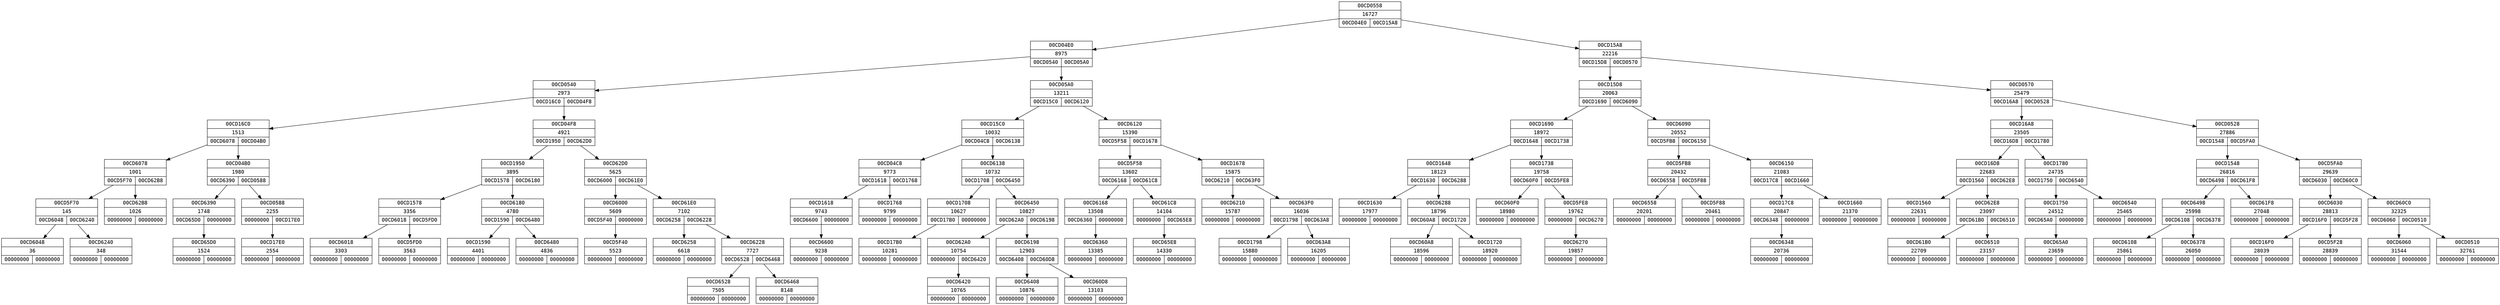 digraph G
{
  node
  [
    fontname=Monospace
    shape=record
    style=filled
    fillcolor=white
  ];
  "00CD6048" [label="{00CD6048|36|{00000000|00000000}}"];
  "00CD5F70" [label="{00CD5F70|145|{00CD6048|00CD6240}}"];
  "00CD5F70" -> "00CD6048";
  "00CD5F70" -> "00CD6240";
  "00CD6240" [label="{00CD6240|348|{00000000|00000000}}"];
  "00CD6078" [label="{00CD6078|1001|{00CD5F70|00CD62B8}}"];
  "00CD6078" -> "00CD5F70";
  "00CD6078" -> "00CD62B8";
  "00CD62B8" [label="{00CD62B8|1026|{00000000|00000000}}"];
  "00CD16C0" [label="{00CD16C0|1513|{00CD6078|00CD04B0}}"];
  "00CD16C0" -> "00CD6078";
  "00CD16C0" -> "00CD04B0";
  "00CD65D0" [label="{00CD65D0|1524|{00000000|00000000}}"];
  "00CD6390" [label="{00CD6390|1748|{00CD65D0|00000000}}"];
  "00CD6390" -> "00CD65D0";
  "00CD04B0" [label="{00CD04B0|1980|{00CD6390|00CD0588}}"];
  "00CD04B0" -> "00CD6390";
  "00CD04B0" -> "00CD0588";
  "00CD0588" [label="{00CD0588|2255|{00000000|00CD17E0}}"];
  "00CD0588" -> "00CD17E0";
  "00CD17E0" [label="{00CD17E0|2554|{00000000|00000000}}"];
  "00CD0540" [label="{00CD0540|2973|{00CD16C0|00CD04F8}}"];
  "00CD0540" -> "00CD16C0";
  "00CD0540" -> "00CD04F8";
  "00CD6018" [label="{00CD6018|3303|{00000000|00000000}}"];
  "00CD1578" [label="{00CD1578|3356|{00CD6018|00CD5FD0}}"];
  "00CD1578" -> "00CD6018";
  "00CD1578" -> "00CD5FD0";
  "00CD5FD0" [label="{00CD5FD0|3563|{00000000|00000000}}"];
  "00CD1950" [label="{00CD1950|3895|{00CD1578|00CD6180}}"];
  "00CD1950" -> "00CD1578";
  "00CD1950" -> "00CD6180";
  "00CD1590" [label="{00CD1590|4401|{00000000|00000000}}"];
  "00CD6180" [label="{00CD6180|4780|{00CD1590|00CD6480}}"];
  "00CD6180" -> "00CD1590";
  "00CD6180" -> "00CD6480";
  "00CD6480" [label="{00CD6480|4836|{00000000|00000000}}"];
  "00CD04F8" [label="{00CD04F8|4921|{00CD1950|00CD62D0}}"];
  "00CD04F8" -> "00CD1950";
  "00CD04F8" -> "00CD62D0";
  "00CD5F40" [label="{00CD5F40|5523|{00000000|00000000}}"];
  "00CD6000" [label="{00CD6000|5609|{00CD5F40|00000000}}"];
  "00CD6000" -> "00CD5F40";
  "00CD62D0" [label="{00CD62D0|5625|{00CD6000|00CD61E0}}"];
  "00CD62D0" -> "00CD6000";
  "00CD62D0" -> "00CD61E0";
  "00CD6258" [label="{00CD6258|6618|{00000000|00000000}}"];
  "00CD61E0" [label="{00CD61E0|7102|{00CD6258|00CD6228}}"];
  "00CD61E0" -> "00CD6258";
  "00CD61E0" -> "00CD6228";
  "00CD6528" [label="{00CD6528|7505|{00000000|00000000}}"];
  "00CD6228" [label="{00CD6228|7727|{00CD6528|00CD6468}}"];
  "00CD6228" -> "00CD6528";
  "00CD6228" -> "00CD6468";
  "00CD6468" [label="{00CD6468|8148|{00000000|00000000}}"];
  "00CD04E0" [label="{00CD04E0|8975|{00CD0540|00CD05A0}}"];
  "00CD04E0" -> "00CD0540";
  "00CD04E0" -> "00CD05A0";
  "00CD6600" [label="{00CD6600|9238|{00000000|00000000}}"];
  "00CD1618" [label="{00CD1618|9743|{00CD6600|00000000}}"];
  "00CD1618" -> "00CD6600";
  "00CD04C8" [label="{00CD04C8|9773|{00CD1618|00CD1768}}"];
  "00CD04C8" -> "00CD1618";
  "00CD04C8" -> "00CD1768";
  "00CD1768" [label="{00CD1768|9799|{00000000|00000000}}"];
  "00CD15C0" [label="{00CD15C0|10032|{00CD04C8|00CD6138}}"];
  "00CD15C0" -> "00CD04C8";
  "00CD15C0" -> "00CD6138";
  "00CD17B0" [label="{00CD17B0|10281|{00000000|00000000}}"];
  "00CD1708" [label="{00CD1708|10627|{00CD17B0|00000000}}"];
  "00CD1708" -> "00CD17B0";
  "00CD6138" [label="{00CD6138|10732|{00CD1708|00CD6450}}"];
  "00CD6138" -> "00CD1708";
  "00CD6138" -> "00CD6450";
  "00CD62A0" [label="{00CD62A0|10754|{00000000|00CD6420}}"];
  "00CD62A0" -> "00CD6420";
  "00CD6420" [label="{00CD6420|10765|{00000000|00000000}}"];
  "00CD6450" [label="{00CD6450|10827|{00CD62A0|00CD6198}}"];
  "00CD6450" -> "00CD62A0";
  "00CD6450" -> "00CD6198";
  "00CD6408" [label="{00CD6408|10876|{00000000|00000000}}"];
  "00CD6198" [label="{00CD6198|12903|{00CD6408|00CD60D8}}"];
  "00CD6198" -> "00CD6408";
  "00CD6198" -> "00CD60D8";
  "00CD60D8" [label="{00CD60D8|13103|{00000000|00000000}}"];
  "00CD05A0" [label="{00CD05A0|13211|{00CD15C0|00CD6120}}"];
  "00CD05A0" -> "00CD15C0";
  "00CD05A0" -> "00CD6120";
  "00CD6360" [label="{00CD6360|13385|{00000000|00000000}}"];
  "00CD6168" [label="{00CD6168|13508|{00CD6360|00000000}}"];
  "00CD6168" -> "00CD6360";
  "00CD5F58" [label="{00CD5F58|13602|{00CD6168|00CD61C8}}"];
  "00CD5F58" -> "00CD6168";
  "00CD5F58" -> "00CD61C8";
  "00CD61C8" [label="{00CD61C8|14104|{00000000|00CD65E8}}"];
  "00CD61C8" -> "00CD65E8";
  "00CD65E8" [label="{00CD65E8|14330|{00000000|00000000}}"];
  "00CD6120" [label="{00CD6120|15390|{00CD5F58|00CD1678}}"];
  "00CD6120" -> "00CD5F58";
  "00CD6120" -> "00CD1678";
  "00CD6210" [label="{00CD6210|15787|{00000000|00000000}}"];
  "00CD1678" [label="{00CD1678|15875|{00CD6210|00CD63F0}}"];
  "00CD1678" -> "00CD6210";
  "00CD1678" -> "00CD63F0";
  "00CD1798" [label="{00CD1798|15880|{00000000|00000000}}"];
  "00CD63F0" [label="{00CD63F0|16036|{00CD1798|00CD63A8}}"];
  "00CD63F0" -> "00CD1798";
  "00CD63F0" -> "00CD63A8";
  "00CD63A8" [label="{00CD63A8|16205|{00000000|00000000}}"];
  "00CD0558" [label="{00CD0558|16727|{00CD04E0|00CD15A8}}"];
  "00CD0558" -> "00CD04E0";
  "00CD0558" -> "00CD15A8";
  "00CD1630" [label="{00CD1630|17977|{00000000|00000000}}"];
  "00CD1648" [label="{00CD1648|18123|{00CD1630|00CD6288}}"];
  "00CD1648" -> "00CD1630";
  "00CD1648" -> "00CD6288";
  "00CD60A8" [label="{00CD60A8|18596|{00000000|00000000}}"];
  "00CD6288" [label="{00CD6288|18796|{00CD60A8|00CD1720}}"];
  "00CD6288" -> "00CD60A8";
  "00CD6288" -> "00CD1720";
  "00CD1720" [label="{00CD1720|18920|{00000000|00000000}}"];
  "00CD1690" [label="{00CD1690|18972|{00CD1648|00CD1738}}"];
  "00CD1690" -> "00CD1648";
  "00CD1690" -> "00CD1738";
  "00CD60F0" [label="{00CD60F0|18980|{00000000|00000000}}"];
  "00CD1738" [label="{00CD1738|19758|{00CD60F0|00CD5FE8}}"];
  "00CD1738" -> "00CD60F0";
  "00CD1738" -> "00CD5FE8";
  "00CD5FE8" [label="{00CD5FE8|19762|{00000000|00CD6270}}"];
  "00CD5FE8" -> "00CD6270";
  "00CD6270" [label="{00CD6270|19857|{00000000|00000000}}"];
  "00CD15D8" [label="{00CD15D8|20063|{00CD1690|00CD6090}}"];
  "00CD15D8" -> "00CD1690";
  "00CD15D8" -> "00CD6090";
  "00CD6558" [label="{00CD6558|20201|{00000000|00000000}}"];
  "00CD5FB8" [label="{00CD5FB8|20432|{00CD6558|00CD5F88}}"];
  "00CD5FB8" -> "00CD6558";
  "00CD5FB8" -> "00CD5F88";
  "00CD5F88" [label="{00CD5F88|20461|{00000000|00000000}}"];
  "00CD6090" [label="{00CD6090|20552|{00CD5FB8|00CD6150}}"];
  "00CD6090" -> "00CD5FB8";
  "00CD6090" -> "00CD6150";
  "00CD6348" [label="{00CD6348|20736|{00000000|00000000}}"];
  "00CD17C8" [label="{00CD17C8|20847|{00CD6348|00000000}}"];
  "00CD17C8" -> "00CD6348";
  "00CD6150" [label="{00CD6150|21083|{00CD17C8|00CD1660}}"];
  "00CD6150" -> "00CD17C8";
  "00CD6150" -> "00CD1660";
  "00CD1660" [label="{00CD1660|21370|{00000000|00000000}}"];
  "00CD15A8" [label="{00CD15A8|22216|{00CD15D8|00CD0570}}"];
  "00CD15A8" -> "00CD15D8";
  "00CD15A8" -> "00CD0570";
  "00CD1560" [label="{00CD1560|22631|{00000000|00000000}}"];
  "00CD16D8" [label="{00CD16D8|22683|{00CD1560|00CD62E8}}"];
  "00CD16D8" -> "00CD1560";
  "00CD16D8" -> "00CD62E8";
  "00CD61B0" [label="{00CD61B0|22709|{00000000|00000000}}"];
  "00CD62E8" [label="{00CD62E8|23097|{00CD61B0|00CD6510}}"];
  "00CD62E8" -> "00CD61B0";
  "00CD62E8" -> "00CD6510";
  "00CD6510" [label="{00CD6510|23157|{00000000|00000000}}"];
  "00CD16A8" [label="{00CD16A8|23505|{00CD16D8|00CD1780}}"];
  "00CD16A8" -> "00CD16D8";
  "00CD16A8" -> "00CD1780";
  "00CD65A0" [label="{00CD65A0|23659|{00000000|00000000}}"];
  "00CD1750" [label="{00CD1750|24512|{00CD65A0|00000000}}"];
  "00CD1750" -> "00CD65A0";
  "00CD1780" [label="{00CD1780|24735|{00CD1750|00CD6540}}"];
  "00CD1780" -> "00CD1750";
  "00CD1780" -> "00CD6540";
  "00CD6540" [label="{00CD6540|25465|{00000000|00000000}}"];
  "00CD0570" [label="{00CD0570|25479|{00CD16A8|00CD0528}}"];
  "00CD0570" -> "00CD16A8";
  "00CD0570" -> "00CD0528";
  "00CD6108" [label="{00CD6108|25861|{00000000|00000000}}"];
  "00CD6498" [label="{00CD6498|25998|{00CD6108|00CD6378}}"];
  "00CD6498" -> "00CD6108";
  "00CD6498" -> "00CD6378";
  "00CD6378" [label="{00CD6378|26050|{00000000|00000000}}"];
  "00CD1548" [label="{00CD1548|26816|{00CD6498|00CD61F8}}"];
  "00CD1548" -> "00CD6498";
  "00CD1548" -> "00CD61F8";
  "00CD61F8" [label="{00CD61F8|27048|{00000000|00000000}}"];
  "00CD0528" [label="{00CD0528|27886|{00CD1548|00CD5FA0}}"];
  "00CD0528" -> "00CD1548";
  "00CD0528" -> "00CD5FA0";
  "00CD16F0" [label="{00CD16F0|28039|{00000000|00000000}}"];
  "00CD6030" [label="{00CD6030|28813|{00CD16F0|00CD5F28}}"];
  "00CD6030" -> "00CD16F0";
  "00CD6030" -> "00CD5F28";
  "00CD5F28" [label="{00CD5F28|28839|{00000000|00000000}}"];
  "00CD5FA0" [label="{00CD5FA0|29639|{00CD6030|00CD60C0}}"];
  "00CD5FA0" -> "00CD6030";
  "00CD5FA0" -> "00CD60C0";
  "00CD6060" [label="{00CD6060|31544|{00000000|00000000}}"];
  "00CD60C0" [label="{00CD60C0|32325|{00CD6060|00CD0510}}"];
  "00CD60C0" -> "00CD6060";
  "00CD60C0" -> "00CD0510";
  "00CD0510" [label="{00CD0510|32761|{00000000|00000000}}"];
}